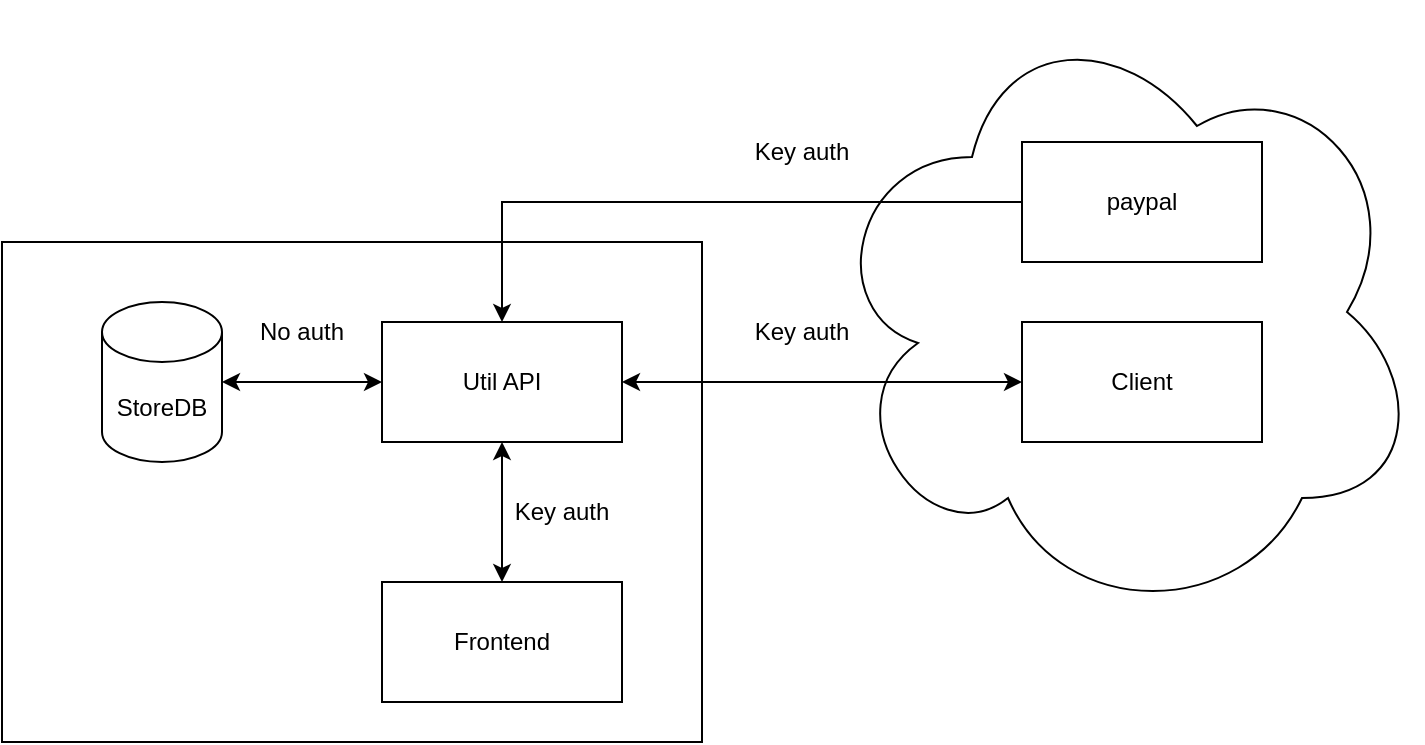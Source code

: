 <mxfile version="16.4.7" type="github">
  <diagram id="NLzXzim5AovQrQr9MyOa" name="Page-1">
    <mxGraphModel dx="1422" dy="806" grid="1" gridSize="10" guides="1" tooltips="1" connect="1" arrows="1" fold="1" page="1" pageScale="1" pageWidth="850" pageHeight="1100" math="0" shadow="0">
      <root>
        <mxCell id="0" />
        <mxCell id="1" parent="0" />
        <mxCell id="UzFpFQHvfHnHQdWGr--r-16" value="" style="ellipse;shape=cloud;whiteSpace=wrap;html=1;" vertex="1" parent="1">
          <mxGeometry x="540" width="300" height="310" as="geometry" />
        </mxCell>
        <mxCell id="UzFpFQHvfHnHQdWGr--r-5" value="" style="rounded=0;whiteSpace=wrap;html=1;" vertex="1" parent="1">
          <mxGeometry x="130" y="120" width="350" height="250" as="geometry" />
        </mxCell>
        <mxCell id="UzFpFQHvfHnHQdWGr--r-1" value="Util API" style="rounded=0;whiteSpace=wrap;html=1;" vertex="1" parent="1">
          <mxGeometry x="320" y="160" width="120" height="60" as="geometry" />
        </mxCell>
        <mxCell id="UzFpFQHvfHnHQdWGr--r-2" value="StoreDB" style="shape=cylinder3;whiteSpace=wrap;html=1;boundedLbl=1;backgroundOutline=1;size=15;" vertex="1" parent="1">
          <mxGeometry x="180" y="150" width="60" height="80" as="geometry" />
        </mxCell>
        <mxCell id="UzFpFQHvfHnHQdWGr--r-3" value="" style="endArrow=classic;startArrow=classic;html=1;rounded=0;entryX=0;entryY=0.5;entryDx=0;entryDy=0;exitX=1;exitY=0.5;exitDx=0;exitDy=0;exitPerimeter=0;" edge="1" parent="1" source="UzFpFQHvfHnHQdWGr--r-2" target="UzFpFQHvfHnHQdWGr--r-1">
          <mxGeometry width="50" height="50" relative="1" as="geometry">
            <mxPoint x="220" y="310" as="sourcePoint" />
            <mxPoint x="270" y="260" as="targetPoint" />
          </mxGeometry>
        </mxCell>
        <mxCell id="UzFpFQHvfHnHQdWGr--r-4" value="Frontend" style="rounded=0;whiteSpace=wrap;html=1;" vertex="1" parent="1">
          <mxGeometry x="320" y="290" width="120" height="60" as="geometry" />
        </mxCell>
        <mxCell id="UzFpFQHvfHnHQdWGr--r-7" value="" style="endArrow=classic;startArrow=classic;html=1;rounded=0;entryX=0.5;entryY=1;entryDx=0;entryDy=0;exitX=0.5;exitY=0;exitDx=0;exitDy=0;" edge="1" parent="1" source="UzFpFQHvfHnHQdWGr--r-4" target="UzFpFQHvfHnHQdWGr--r-1">
          <mxGeometry width="50" height="50" relative="1" as="geometry">
            <mxPoint x="290" y="290" as="sourcePoint" />
            <mxPoint x="340" y="240" as="targetPoint" />
          </mxGeometry>
        </mxCell>
        <mxCell id="UzFpFQHvfHnHQdWGr--r-8" value="Key auth" style="text;html=1;strokeColor=none;fillColor=none;align=center;verticalAlign=middle;whiteSpace=wrap;rounded=0;" vertex="1" parent="1">
          <mxGeometry x="380" y="240" width="60" height="30" as="geometry" />
        </mxCell>
        <mxCell id="UzFpFQHvfHnHQdWGr--r-9" value="No auth" style="text;html=1;strokeColor=none;fillColor=none;align=center;verticalAlign=middle;whiteSpace=wrap;rounded=0;" vertex="1" parent="1">
          <mxGeometry x="250" y="150" width="60" height="30" as="geometry" />
        </mxCell>
        <mxCell id="UzFpFQHvfHnHQdWGr--r-10" value="Client" style="rounded=0;whiteSpace=wrap;html=1;" vertex="1" parent="1">
          <mxGeometry x="640" y="160" width="120" height="60" as="geometry" />
        </mxCell>
        <mxCell id="UzFpFQHvfHnHQdWGr--r-11" value="" style="endArrow=classic;startArrow=classic;html=1;rounded=0;entryX=0;entryY=0.5;entryDx=0;entryDy=0;exitX=1;exitY=0.5;exitDx=0;exitDy=0;" edge="1" parent="1" source="UzFpFQHvfHnHQdWGr--r-1" target="UzFpFQHvfHnHQdWGr--r-10">
          <mxGeometry width="50" height="50" relative="1" as="geometry">
            <mxPoint x="400" y="440" as="sourcePoint" />
            <mxPoint x="450" y="390" as="targetPoint" />
          </mxGeometry>
        </mxCell>
        <mxCell id="UzFpFQHvfHnHQdWGr--r-12" value="Key auth" style="text;html=1;strokeColor=none;fillColor=none;align=center;verticalAlign=middle;whiteSpace=wrap;rounded=0;" vertex="1" parent="1">
          <mxGeometry x="500" y="150" width="60" height="30" as="geometry" />
        </mxCell>
        <mxCell id="UzFpFQHvfHnHQdWGr--r-13" value="paypal" style="rounded=0;whiteSpace=wrap;html=1;" vertex="1" parent="1">
          <mxGeometry x="640" y="70" width="120" height="60" as="geometry" />
        </mxCell>
        <mxCell id="UzFpFQHvfHnHQdWGr--r-14" value="" style="endArrow=classic;html=1;rounded=0;exitX=0;exitY=0.5;exitDx=0;exitDy=0;entryX=0.5;entryY=0;entryDx=0;entryDy=0;" edge="1" parent="1" source="UzFpFQHvfHnHQdWGr--r-13" target="UzFpFQHvfHnHQdWGr--r-1">
          <mxGeometry width="50" height="50" relative="1" as="geometry">
            <mxPoint x="140" y="80" as="sourcePoint" />
            <mxPoint x="190" y="30" as="targetPoint" />
            <Array as="points">
              <mxPoint x="380" y="100" />
            </Array>
          </mxGeometry>
        </mxCell>
        <mxCell id="UzFpFQHvfHnHQdWGr--r-15" value="Key auth" style="text;html=1;strokeColor=none;fillColor=none;align=center;verticalAlign=middle;whiteSpace=wrap;rounded=0;" vertex="1" parent="1">
          <mxGeometry x="500" y="60" width="60" height="30" as="geometry" />
        </mxCell>
      </root>
    </mxGraphModel>
  </diagram>
</mxfile>
